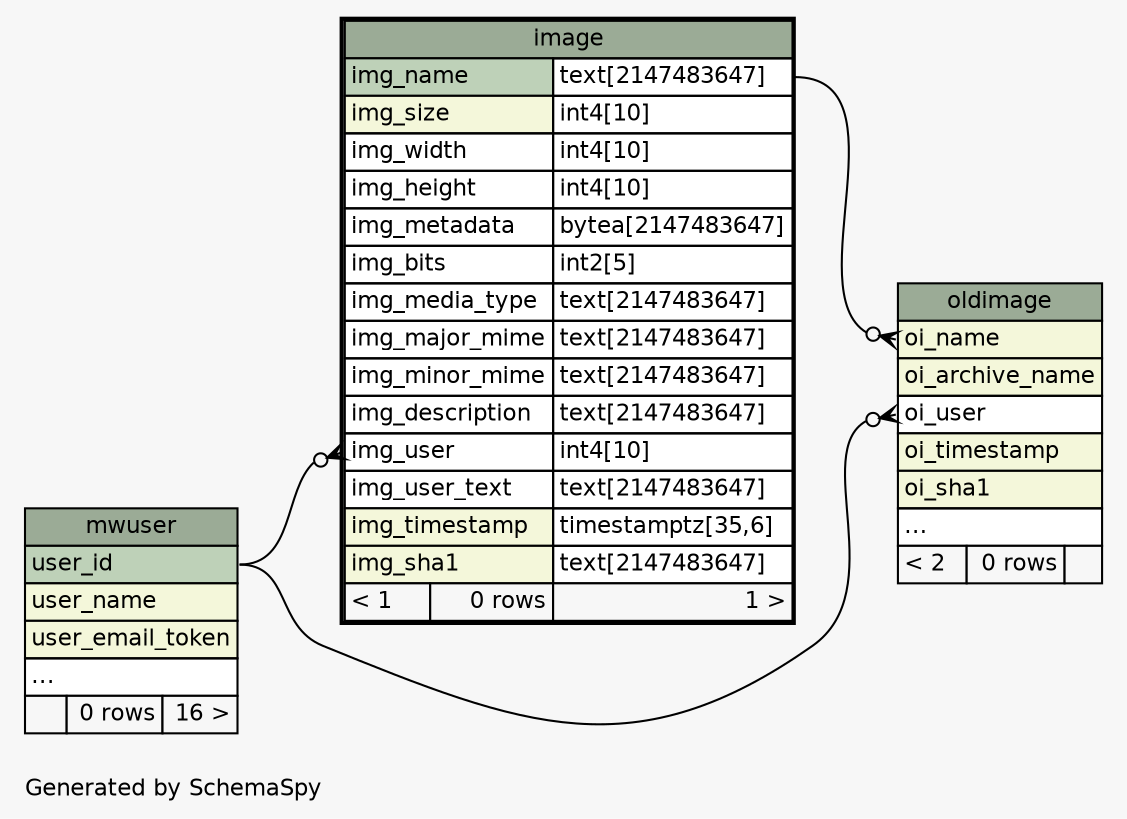 // dot 2.38.0 on Linux 3.14.35-28.38.amzn1.x86_64
// SchemaSpy rev Unknown
digraph "oneDegreeRelationshipsDiagram" {
  graph [
    rankdir="RL"
    bgcolor="#f7f7f7"
    label="\nGenerated by SchemaSpy"
    labeljust="l"
    nodesep="0.18"
    ranksep="0.46"
    fontname="Helvetica"
    fontsize="11"
  ];
  node [
    fontname="Helvetica"
    fontsize="11"
    shape="plaintext"
  ];
  edge [
    arrowsize="0.8"
  ];
  "image":"img_user":w -> "mwuser":"user_id":e [arrowhead=none dir=back arrowtail=crowodot];
  "oldimage":"oi_name":w -> "image":"img_name.type":e [arrowhead=none dir=back arrowtail=crowodot];
  "oldimage":"oi_user":w -> "mwuser":"user_id":e [arrowhead=none dir=back arrowtail=crowodot];
  "image" [
    label=<
    <TABLE BORDER="2" CELLBORDER="1" CELLSPACING="0" BGCOLOR="#ffffff">
      <TR><TD COLSPAN="3" BGCOLOR="#9bab96" ALIGN="CENTER">image</TD></TR>
      <TR><TD PORT="img_name" COLSPAN="2" BGCOLOR="#bed1b8" ALIGN="LEFT">img_name</TD><TD PORT="img_name.type" ALIGN="LEFT">text[2147483647]</TD></TR>
      <TR><TD PORT="img_size" COLSPAN="2" BGCOLOR="#f4f7da" ALIGN="LEFT">img_size</TD><TD PORT="img_size.type" ALIGN="LEFT">int4[10]</TD></TR>
      <TR><TD PORT="img_width" COLSPAN="2" ALIGN="LEFT">img_width</TD><TD PORT="img_width.type" ALIGN="LEFT">int4[10]</TD></TR>
      <TR><TD PORT="img_height" COLSPAN="2" ALIGN="LEFT">img_height</TD><TD PORT="img_height.type" ALIGN="LEFT">int4[10]</TD></TR>
      <TR><TD PORT="img_metadata" COLSPAN="2" ALIGN="LEFT">img_metadata</TD><TD PORT="img_metadata.type" ALIGN="LEFT">bytea[2147483647]</TD></TR>
      <TR><TD PORT="img_bits" COLSPAN="2" ALIGN="LEFT">img_bits</TD><TD PORT="img_bits.type" ALIGN="LEFT">int2[5]</TD></TR>
      <TR><TD PORT="img_media_type" COLSPAN="2" ALIGN="LEFT">img_media_type</TD><TD PORT="img_media_type.type" ALIGN="LEFT">text[2147483647]</TD></TR>
      <TR><TD PORT="img_major_mime" COLSPAN="2" ALIGN="LEFT">img_major_mime</TD><TD PORT="img_major_mime.type" ALIGN="LEFT">text[2147483647]</TD></TR>
      <TR><TD PORT="img_minor_mime" COLSPAN="2" ALIGN="LEFT">img_minor_mime</TD><TD PORT="img_minor_mime.type" ALIGN="LEFT">text[2147483647]</TD></TR>
      <TR><TD PORT="img_description" COLSPAN="2" ALIGN="LEFT">img_description</TD><TD PORT="img_description.type" ALIGN="LEFT">text[2147483647]</TD></TR>
      <TR><TD PORT="img_user" COLSPAN="2" ALIGN="LEFT">img_user</TD><TD PORT="img_user.type" ALIGN="LEFT">int4[10]</TD></TR>
      <TR><TD PORT="img_user_text" COLSPAN="2" ALIGN="LEFT">img_user_text</TD><TD PORT="img_user_text.type" ALIGN="LEFT">text[2147483647]</TD></TR>
      <TR><TD PORT="img_timestamp" COLSPAN="2" BGCOLOR="#f4f7da" ALIGN="LEFT">img_timestamp</TD><TD PORT="img_timestamp.type" ALIGN="LEFT">timestamptz[35,6]</TD></TR>
      <TR><TD PORT="img_sha1" COLSPAN="2" BGCOLOR="#f4f7da" ALIGN="LEFT">img_sha1</TD><TD PORT="img_sha1.type" ALIGN="LEFT">text[2147483647]</TD></TR>
      <TR><TD ALIGN="LEFT" BGCOLOR="#f7f7f7">&lt; 1</TD><TD ALIGN="RIGHT" BGCOLOR="#f7f7f7">0 rows</TD><TD ALIGN="RIGHT" BGCOLOR="#f7f7f7">1 &gt;</TD></TR>
    </TABLE>>
    URL="image.html"
    tooltip="image"
  ];
  "mwuser" [
    label=<
    <TABLE BORDER="0" CELLBORDER="1" CELLSPACING="0" BGCOLOR="#ffffff">
      <TR><TD COLSPAN="3" BGCOLOR="#9bab96" ALIGN="CENTER">mwuser</TD></TR>
      <TR><TD PORT="user_id" COLSPAN="3" BGCOLOR="#bed1b8" ALIGN="LEFT">user_id</TD></TR>
      <TR><TD PORT="user_name" COLSPAN="3" BGCOLOR="#f4f7da" ALIGN="LEFT">user_name</TD></TR>
      <TR><TD PORT="user_email_token" COLSPAN="3" BGCOLOR="#f4f7da" ALIGN="LEFT">user_email_token</TD></TR>
      <TR><TD PORT="elipses" COLSPAN="3" ALIGN="LEFT">...</TD></TR>
      <TR><TD ALIGN="LEFT" BGCOLOR="#f7f7f7">  </TD><TD ALIGN="RIGHT" BGCOLOR="#f7f7f7">0 rows</TD><TD ALIGN="RIGHT" BGCOLOR="#f7f7f7">16 &gt;</TD></TR>
    </TABLE>>
    URL="mwuser.html"
    tooltip="mwuser"
  ];
  "oldimage" [
    label=<
    <TABLE BORDER="0" CELLBORDER="1" CELLSPACING="0" BGCOLOR="#ffffff">
      <TR><TD COLSPAN="3" BGCOLOR="#9bab96" ALIGN="CENTER">oldimage</TD></TR>
      <TR><TD PORT="oi_name" COLSPAN="3" BGCOLOR="#f4f7da" ALIGN="LEFT">oi_name</TD></TR>
      <TR><TD PORT="oi_archive_name" COLSPAN="3" BGCOLOR="#f4f7da" ALIGN="LEFT">oi_archive_name</TD></TR>
      <TR><TD PORT="oi_user" COLSPAN="3" ALIGN="LEFT">oi_user</TD></TR>
      <TR><TD PORT="oi_timestamp" COLSPAN="3" BGCOLOR="#f4f7da" ALIGN="LEFT">oi_timestamp</TD></TR>
      <TR><TD PORT="oi_sha1" COLSPAN="3" BGCOLOR="#f4f7da" ALIGN="LEFT">oi_sha1</TD></TR>
      <TR><TD PORT="elipses" COLSPAN="3" ALIGN="LEFT">...</TD></TR>
      <TR><TD ALIGN="LEFT" BGCOLOR="#f7f7f7">&lt; 2</TD><TD ALIGN="RIGHT" BGCOLOR="#f7f7f7">0 rows</TD><TD ALIGN="RIGHT" BGCOLOR="#f7f7f7">  </TD></TR>
    </TABLE>>
    URL="oldimage.html"
    tooltip="oldimage"
  ];
}
